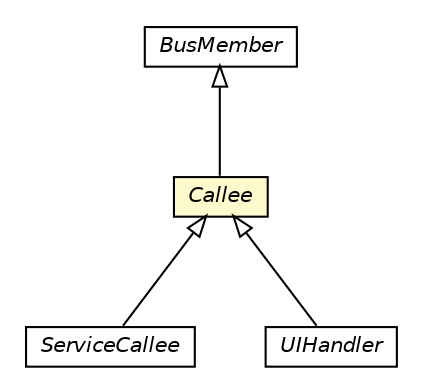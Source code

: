 #!/usr/local/bin/dot
#
# Class diagram 
# Generated by UMLGraph version R5_6-24-gf6e263 (http://www.umlgraph.org/)
#

digraph G {
	edge [fontname="Helvetica",fontsize=10,labelfontname="Helvetica",labelfontsize=10];
	node [fontname="Helvetica",fontsize=10,shape=plaintext];
	nodesep=0.25;
	ranksep=0.5;
	// org.universAAL.middleware.bus.member.Callee
	c115833 [label=<<table title="org.universAAL.middleware.bus.member.Callee" border="0" cellborder="1" cellspacing="0" cellpadding="2" port="p" bgcolor="lemonChiffon" href="./Callee.html">
		<tr><td><table border="0" cellspacing="0" cellpadding="1">
<tr><td align="center" balign="center"><font face="Helvetica-Oblique"> Callee </font></td></tr>
		</table></td></tr>
		</table>>, URL="./Callee.html", fontname="Helvetica", fontcolor="black", fontsize=10.0];
	// org.universAAL.middleware.bus.member.BusMember
	c115836 [label=<<table title="org.universAAL.middleware.bus.member.BusMember" border="0" cellborder="1" cellspacing="0" cellpadding="2" port="p" href="./BusMember.html">
		<tr><td><table border="0" cellspacing="0" cellpadding="1">
<tr><td align="center" balign="center"><font face="Helvetica-Oblique"> BusMember </font></td></tr>
		</table></td></tr>
		</table>>, URL="./BusMember.html", fontname="Helvetica", fontcolor="black", fontsize=10.0];
	// org.universAAL.middleware.service.ServiceCallee
	c115900 [label=<<table title="org.universAAL.middleware.service.ServiceCallee" border="0" cellborder="1" cellspacing="0" cellpadding="2" port="p" href="../../service/ServiceCallee.html">
		<tr><td><table border="0" cellspacing="0" cellpadding="1">
<tr><td align="center" balign="center"><font face="Helvetica-Oblique"> ServiceCallee </font></td></tr>
		</table></td></tr>
		</table>>, URL="../../service/ServiceCallee.html", fontname="Helvetica", fontcolor="black", fontsize=10.0];
	// org.universAAL.middleware.ui.UIHandler
	c115955 [label=<<table title="org.universAAL.middleware.ui.UIHandler" border="0" cellborder="1" cellspacing="0" cellpadding="2" port="p" href="../../ui/UIHandler.html">
		<tr><td><table border="0" cellspacing="0" cellpadding="1">
<tr><td align="center" balign="center"><font face="Helvetica-Oblique"> UIHandler </font></td></tr>
		</table></td></tr>
		</table>>, URL="../../ui/UIHandler.html", fontname="Helvetica", fontcolor="black", fontsize=10.0];
	//org.universAAL.middleware.bus.member.Callee extends org.universAAL.middleware.bus.member.BusMember
	c115836:p -> c115833:p [dir=back,arrowtail=empty];
	//org.universAAL.middleware.service.ServiceCallee extends org.universAAL.middleware.bus.member.Callee
	c115833:p -> c115900:p [dir=back,arrowtail=empty];
	//org.universAAL.middleware.ui.UIHandler extends org.universAAL.middleware.bus.member.Callee
	c115833:p -> c115955:p [dir=back,arrowtail=empty];
}

